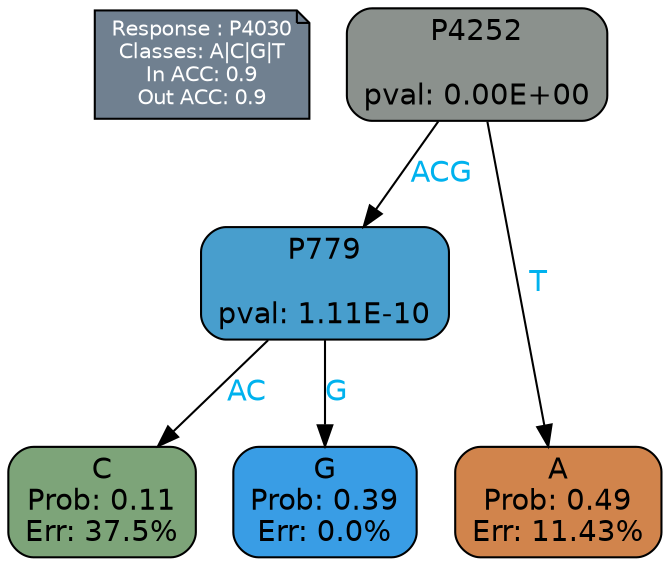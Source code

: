 digraph Tree {
node [shape=box, style="filled, rounded", color="black", fontname=helvetica] ;
graph [ranksep=equally, splines=polylines, bgcolor=transparent, dpi=600] ;
edge [fontname=helvetica] ;
LEGEND [label="Response : P4030
Classes: A|C|G|T
In ACC: 0.9
Out ACC: 0.9
",shape=note,align=left,style=filled,fillcolor="slategray",fontcolor="white",fontsize=10];1 [label="P4252

pval: 0.00E+00", fillcolor="#8b918d"] ;
2 [label="P779

pval: 1.11E-10", fillcolor="#489ecd"] ;
3 [label="C
Prob: 0.11
Err: 37.5%", fillcolor="#7da479"] ;
4 [label="G
Prob: 0.39
Err: 0.0%", fillcolor="#399de5"] ;
5 [label="A
Prob: 0.49
Err: 11.43%", fillcolor="#d1844c"] ;
1 -> 2 [label="ACG",fontcolor=deepskyblue2] ;
1 -> 5 [label="T",fontcolor=deepskyblue2] ;
2 -> 3 [label="AC",fontcolor=deepskyblue2] ;
2 -> 4 [label="G",fontcolor=deepskyblue2] ;
{rank = same; 3;4;5;}{rank = same; LEGEND;1;}}